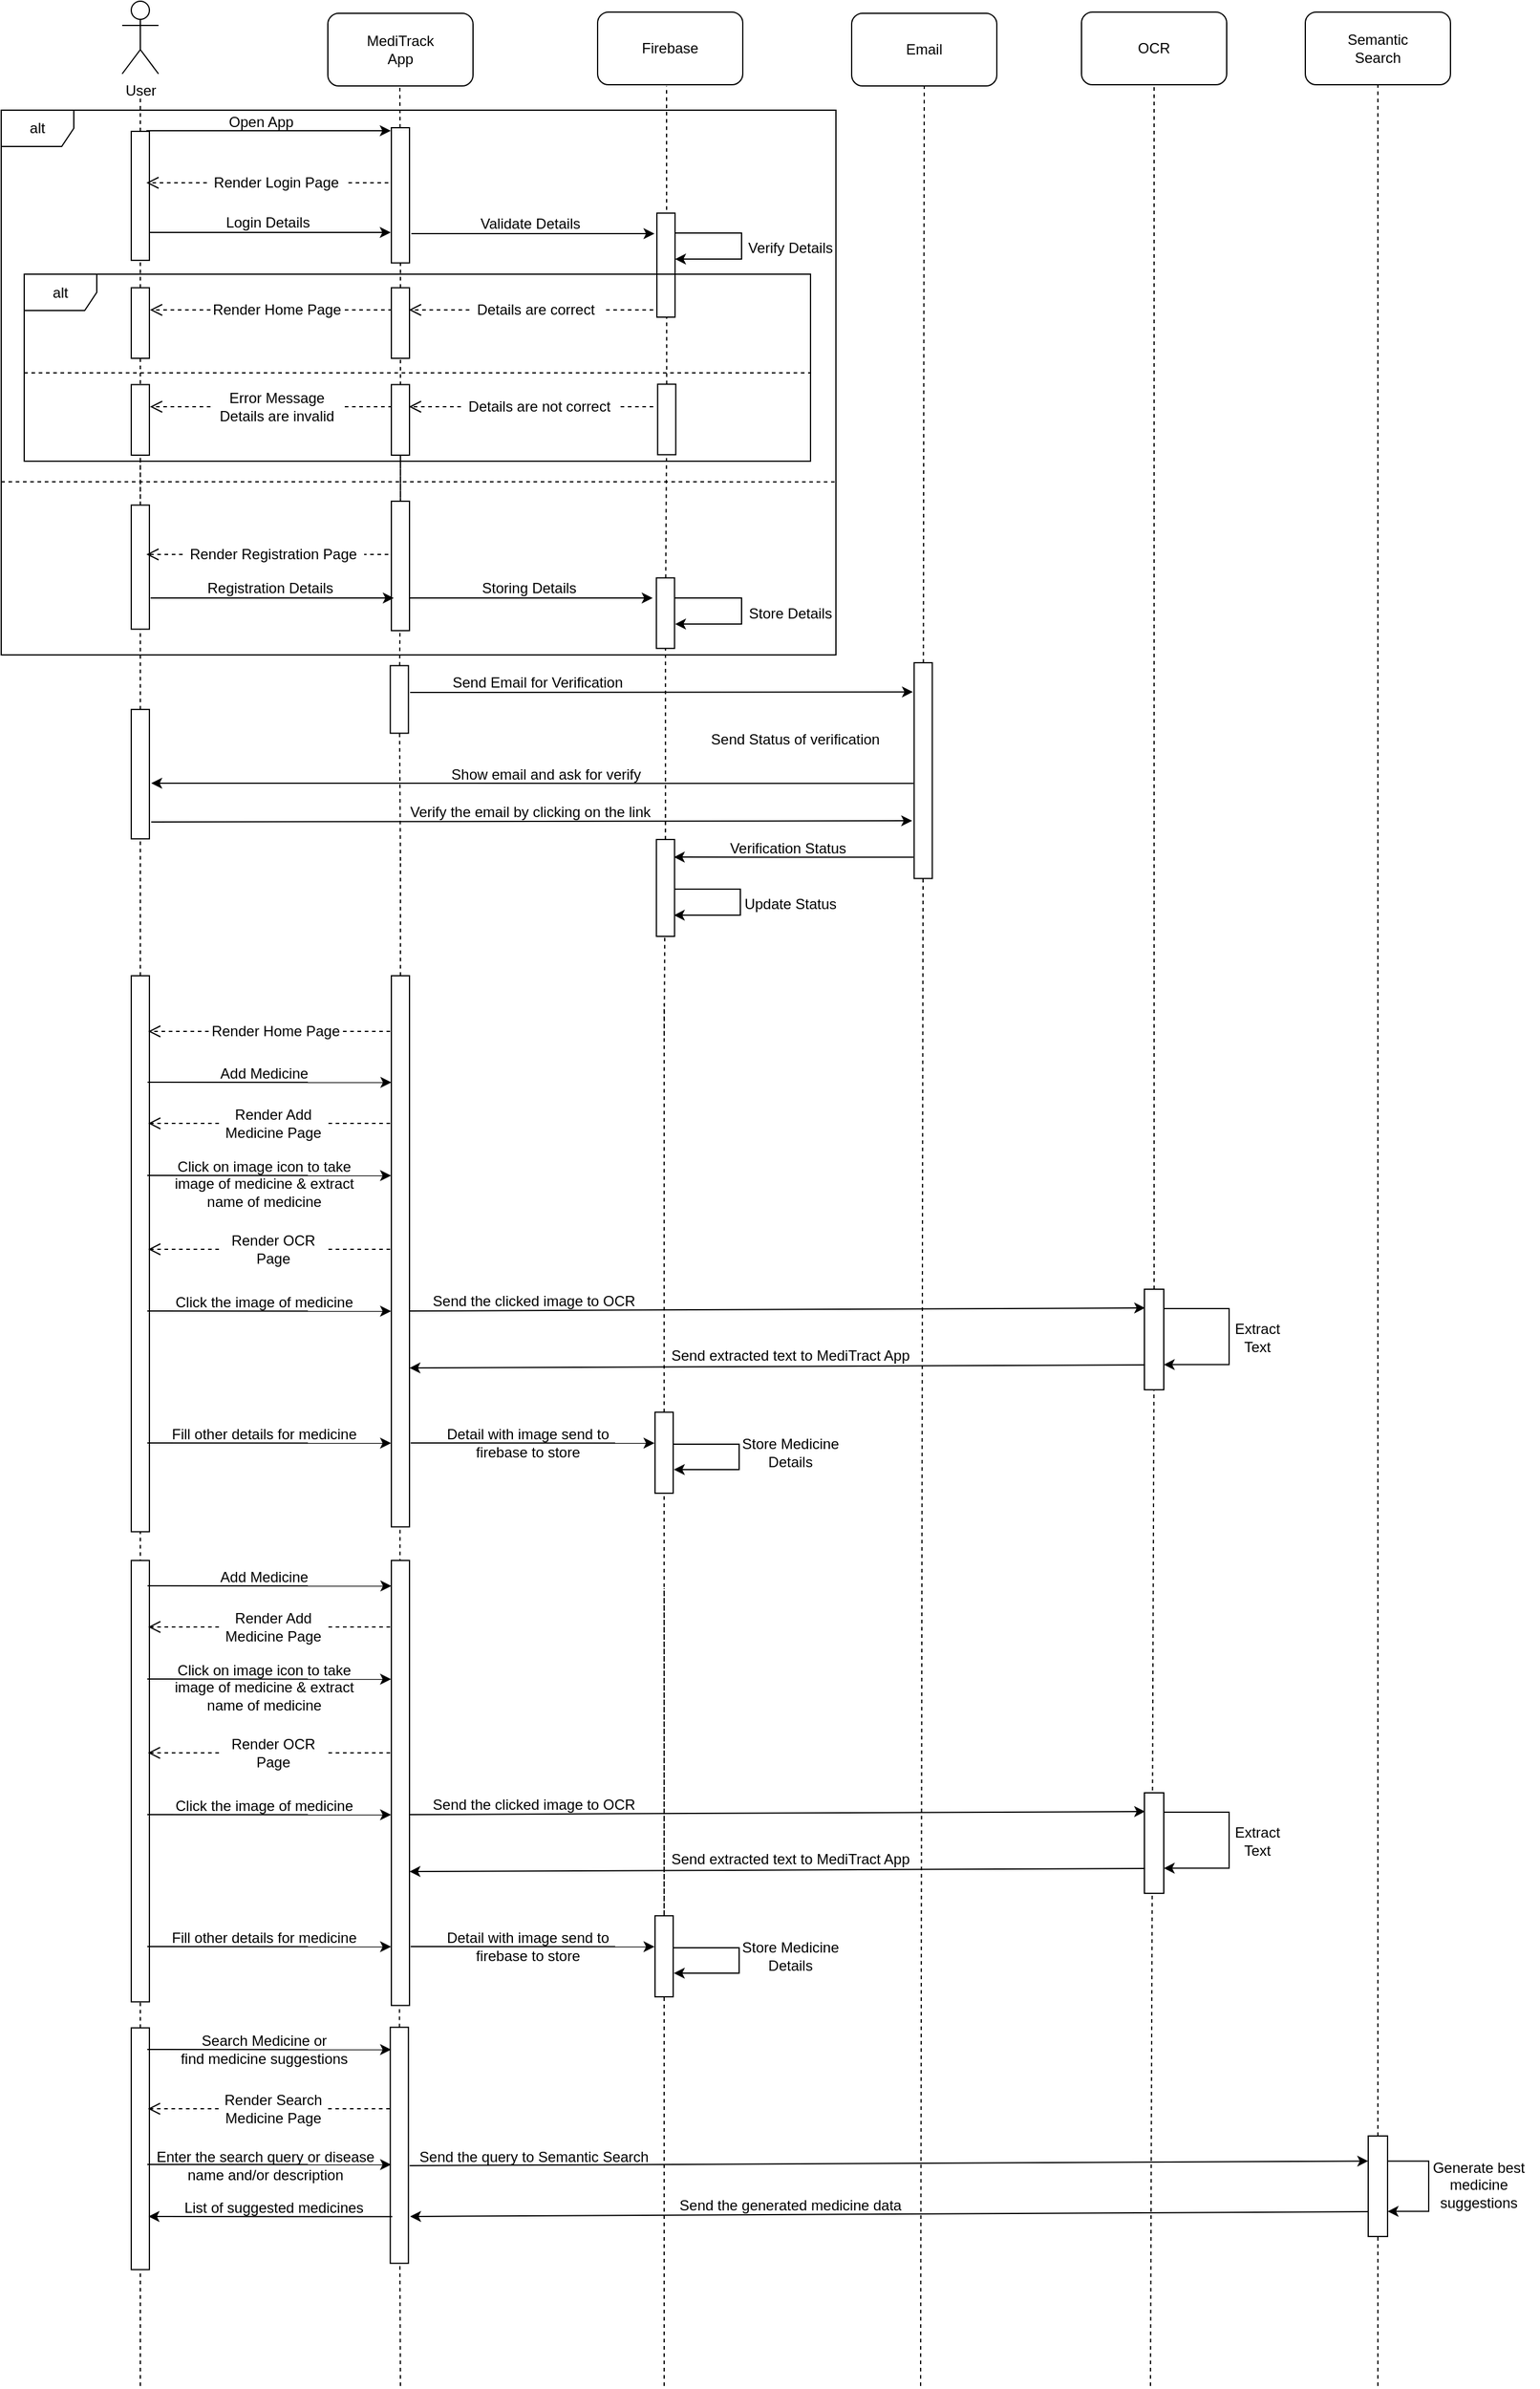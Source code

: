 <mxfile version="22.0.6" type="github">
  <diagram name="Page-1" id="OYkDFaIK2MURlEOpUX2V">
    <mxGraphModel dx="1801" dy="496" grid="1" gridSize="10" guides="1" tooltips="1" connect="1" arrows="1" fold="1" page="1" pageScale="1" pageWidth="850" pageHeight="1100" math="0" shadow="0">
      <root>
        <mxCell id="0" />
        <mxCell id="1" parent="0" />
        <mxCell id="mmEia4qdqGNQ3zO4Y7I0-3" value="User" style="shape=umlActor;verticalLabelPosition=bottom;verticalAlign=top;html=1;outlineConnect=0;" parent="1" vertex="1">
          <mxGeometry x="90" y="10" width="30" height="60" as="geometry" />
        </mxCell>
        <mxCell id="mmEia4qdqGNQ3zO4Y7I0-11" value="" style="endArrow=none;dashed=1;html=1;rounded=0;startArrow=none;" parent="1" source="mmEia4qdqGNQ3zO4Y7I0-15" edge="1">
          <mxGeometry width="50" height="50" relative="1" as="geometry">
            <mxPoint x="105" y="602" as="sourcePoint" />
            <mxPoint x="105" y="90" as="targetPoint" />
          </mxGeometry>
        </mxCell>
        <mxCell id="mmEia4qdqGNQ3zO4Y7I0-16" value="" style="endArrow=none;dashed=1;html=1;rounded=0;startArrow=none;" parent="1" source="0Yaqg59yCP8CiuaYKTtR-36" target="mmEia4qdqGNQ3zO4Y7I0-15" edge="1">
          <mxGeometry width="50" height="50" relative="1" as="geometry">
            <mxPoint x="105" y="380" as="sourcePoint" />
            <mxPoint x="105" y="90" as="targetPoint" />
          </mxGeometry>
        </mxCell>
        <mxCell id="mmEia4qdqGNQ3zO4Y7I0-15" value="" style="rounded=0;whiteSpace=wrap;html=1;rotation=90;" parent="1" vertex="1">
          <mxGeometry x="51.72" y="163.29" width="106.56" height="15" as="geometry" />
        </mxCell>
        <mxCell id="mmEia4qdqGNQ3zO4Y7I0-17" value="" style="endArrow=classic;html=1;rounded=0;" parent="1" edge="1">
          <mxGeometry width="50" height="50" relative="1" as="geometry">
            <mxPoint x="110" y="117" as="sourcePoint" />
            <mxPoint x="312" y="117" as="targetPoint" />
          </mxGeometry>
        </mxCell>
        <mxCell id="mmEia4qdqGNQ3zO4Y7I0-18" value="Open App" style="text;html=1;strokeColor=none;fillColor=none;align=center;verticalAlign=middle;whiteSpace=wrap;rounded=0;" parent="1" vertex="1">
          <mxGeometry x="160" y="95" width="90" height="30" as="geometry" />
        </mxCell>
        <mxCell id="mmEia4qdqGNQ3zO4Y7I0-19" value="" style="rounded=1;whiteSpace=wrap;html=1;" parent="1" vertex="1">
          <mxGeometry x="260" y="20" width="120" height="60" as="geometry" />
        </mxCell>
        <mxCell id="mmEia4qdqGNQ3zO4Y7I0-20" value="MediTrack App" style="text;html=1;strokeColor=none;fillColor=none;align=center;verticalAlign=middle;whiteSpace=wrap;rounded=0;" parent="1" vertex="1">
          <mxGeometry x="290" y="35" width="60" height="30" as="geometry" />
        </mxCell>
        <mxCell id="mmEia4qdqGNQ3zO4Y7I0-21" value="" style="endArrow=none;dashed=1;html=1;rounded=0;startArrow=none;" parent="1" source="mmEia4qdqGNQ3zO4Y7I0-22" edge="1">
          <mxGeometry width="50" height="50" relative="1" as="geometry">
            <mxPoint x="319.5" y="469" as="sourcePoint" />
            <mxPoint x="319.5" y="80" as="targetPoint" />
          </mxGeometry>
        </mxCell>
        <mxCell id="mmEia4qdqGNQ3zO4Y7I0-23" value="" style="endArrow=none;dashed=1;html=1;rounded=0;startArrow=none;" parent="1" source="0Yaqg59yCP8CiuaYKTtR-41" target="mmEia4qdqGNQ3zO4Y7I0-22" edge="1">
          <mxGeometry width="50" height="50" relative="1" as="geometry">
            <mxPoint x="320" y="380" as="sourcePoint" />
            <mxPoint x="319.5" y="80" as="targetPoint" />
          </mxGeometry>
        </mxCell>
        <mxCell id="mmEia4qdqGNQ3zO4Y7I0-22" value="" style="rounded=0;whiteSpace=wrap;html=1;rotation=90;" parent="1" vertex="1">
          <mxGeometry x="264.15" y="162.86" width="111.71" height="15" as="geometry" />
        </mxCell>
        <mxCell id="mmEia4qdqGNQ3zO4Y7I0-25" value="" style="html=1;verticalAlign=bottom;endArrow=open;dashed=1;endSize=8;edgeStyle=elbowEdgeStyle;elbow=vertical;curved=0;rounded=0;startArrow=none;" parent="1" source="mmEia4qdqGNQ3zO4Y7I0-27" edge="1">
          <mxGeometry x="-1" y="-355" relative="1" as="geometry">
            <mxPoint x="310" y="160" as="sourcePoint" />
            <mxPoint x="110" y="160" as="targetPoint" />
            <mxPoint x="350" y="295" as="offset" />
          </mxGeometry>
        </mxCell>
        <mxCell id="mmEia4qdqGNQ3zO4Y7I0-28" value="" style="html=1;verticalAlign=bottom;endArrow=none;dashed=1;endSize=8;edgeStyle=elbowEdgeStyle;elbow=vertical;curved=0;rounded=0;" parent="1" target="mmEia4qdqGNQ3zO4Y7I0-27" edge="1">
          <mxGeometry x="-1" y="-355" relative="1" as="geometry">
            <mxPoint x="310" y="160" as="sourcePoint" />
            <mxPoint x="110" y="160" as="targetPoint" />
            <mxPoint x="350" y="295" as="offset" />
          </mxGeometry>
        </mxCell>
        <mxCell id="mmEia4qdqGNQ3zO4Y7I0-27" value="Render Login Page" style="text;html=1;strokeColor=none;fillColor=none;align=center;verticalAlign=middle;whiteSpace=wrap;rounded=0;" parent="1" vertex="1">
          <mxGeometry x="160" y="145" width="115" height="30" as="geometry" />
        </mxCell>
        <mxCell id="mmEia4qdqGNQ3zO4Y7I0-31" value="" style="rounded=1;whiteSpace=wrap;html=1;" parent="1" vertex="1">
          <mxGeometry x="483" y="19" width="120" height="60" as="geometry" />
        </mxCell>
        <mxCell id="mmEia4qdqGNQ3zO4Y7I0-32" value="Firebase" style="text;html=1;strokeColor=none;fillColor=none;align=center;verticalAlign=middle;whiteSpace=wrap;rounded=0;" parent="1" vertex="1">
          <mxGeometry x="513" y="34" width="60" height="30" as="geometry" />
        </mxCell>
        <mxCell id="mmEia4qdqGNQ3zO4Y7I0-33" value="" style="endArrow=none;dashed=1;html=1;rounded=0;startArrow=none;" parent="1" source="0Yaqg59yCP8CiuaYKTtR-69" edge="1">
          <mxGeometry width="50" height="50" relative="1" as="geometry">
            <mxPoint x="540" y="380" as="sourcePoint" />
            <mxPoint x="540" y="80" as="targetPoint" />
          </mxGeometry>
        </mxCell>
        <mxCell id="mmEia4qdqGNQ3zO4Y7I0-35" value="" style="endArrow=none;dashed=1;html=1;rounded=0;" parent="1" source="0Yaqg59yCP8CiuaYKTtR-71" edge="1">
          <mxGeometry width="50" height="50" relative="1" as="geometry">
            <mxPoint x="540" y="736" as="sourcePoint" />
            <mxPoint x="540" y="376" as="targetPoint" />
          </mxGeometry>
        </mxCell>
        <mxCell id="mmEia4qdqGNQ3zO4Y7I0-46" value="alt" style="shape=umlFrame;whiteSpace=wrap;html=1;pointerEvents=0;" parent="1" vertex="1">
          <mxGeometry x="-10" y="100" width="690" height="450" as="geometry" />
        </mxCell>
        <mxCell id="mmEia4qdqGNQ3zO4Y7I0-52" value="" style="endArrow=none;dashed=1;html=1;rounded=0;startArrow=none;" parent="1" edge="1">
          <mxGeometry width="50" height="50" relative="1" as="geometry">
            <mxPoint x="320" y="480" as="sourcePoint" />
            <mxPoint x="320.005" y="373.505" as="targetPoint" />
          </mxGeometry>
        </mxCell>
        <mxCell id="mmEia4qdqGNQ3zO4Y7I0-59" value="" style="endArrow=none;dashed=1;html=1;rounded=0;startArrow=none;" parent="1" source="0Yaqg59yCP8CiuaYKTtR-81" edge="1">
          <mxGeometry width="50" height="50" relative="1" as="geometry">
            <mxPoint x="105" y="700" as="sourcePoint" />
            <mxPoint x="105" y="378.5" as="targetPoint" />
          </mxGeometry>
        </mxCell>
        <mxCell id="mmEia4qdqGNQ3zO4Y7I0-62" value="" style="endArrow=none;dashed=1;html=1;rounded=0;startArrow=none;" parent="1" source="0Yaqg59yCP8CiuaYKTtR-95" edge="1">
          <mxGeometry width="50" height="50" relative="1" as="geometry">
            <mxPoint x="320" y="720" as="sourcePoint" />
            <mxPoint x="320.004" y="480.375" as="targetPoint" />
          </mxGeometry>
        </mxCell>
        <mxCell id="mmEia4qdqGNQ3zO4Y7I0-69" value="" style="endArrow=none;dashed=1;html=1;rounded=0;startArrow=none;" parent="1" source="hC-5yDcVV3wV5Di_Mccm-1" edge="1">
          <mxGeometry width="50" height="50" relative="1" as="geometry">
            <mxPoint x="104.996" y="1030.785" as="sourcePoint" />
            <mxPoint x="104.999" y="695" as="targetPoint" />
          </mxGeometry>
        </mxCell>
        <mxCell id="mmEia4qdqGNQ3zO4Y7I0-71" value="" style="endArrow=none;dashed=1;html=1;rounded=0;startArrow=none;" parent="1" source="hC-5yDcVV3wV5Di_Mccm-3" edge="1">
          <mxGeometry width="50" height="50" relative="1" as="geometry">
            <mxPoint x="320" y="970" as="sourcePoint" />
            <mxPoint x="320.002" y="717.5" as="targetPoint" />
          </mxGeometry>
        </mxCell>
        <mxCell id="mmEia4qdqGNQ3zO4Y7I0-100" value="" style="endArrow=none;dashed=1;html=1;rounded=0;startArrow=none;entryX=1;entryY=0.5;entryDx=0;entryDy=0;" parent="1" source="0Yaqg59yCP8CiuaYKTtR-97" target="0Yaqg59yCP8CiuaYKTtR-71" edge="1">
          <mxGeometry width="50" height="50" relative="1" as="geometry">
            <mxPoint x="539" y="680" as="sourcePoint" />
            <mxPoint x="539.5" y="806" as="targetPoint" />
          </mxGeometry>
        </mxCell>
        <mxCell id="mmEia4qdqGNQ3zO4Y7I0-119" value="" style="endArrow=none;dashed=1;html=1;rounded=0;startArrow=none;" parent="1" edge="1" source="E_oI5wvVmsvSm2quck6C-113">
          <mxGeometry width="50" height="50" relative="1" as="geometry">
            <mxPoint x="320" y="2300" as="sourcePoint" />
            <mxPoint x="320.005" y="950.055" as="targetPoint" />
          </mxGeometry>
        </mxCell>
        <mxCell id="mmEia4qdqGNQ3zO4Y7I0-121" value="" style="endArrow=none;dashed=1;html=1;rounded=0;startArrow=none;" parent="1" source="hC-5yDcVV3wV5Di_Mccm-16" edge="1">
          <mxGeometry width="50" height="50" relative="1" as="geometry">
            <mxPoint x="538" y="1078" as="sourcePoint" />
            <mxPoint x="538" y="838" as="targetPoint" />
          </mxGeometry>
        </mxCell>
        <mxCell id="0Yaqg59yCP8CiuaYKTtR-4" value="" style="endArrow=none;dashed=1;html=1;rounded=0;startArrow=none;" parent="1" target="0Yaqg59yCP8CiuaYKTtR-3" edge="1">
          <mxGeometry width="50" height="50" relative="1" as="geometry">
            <mxPoint x="105" y="524" as="sourcePoint" />
            <mxPoint x="105" y="369" as="targetPoint" />
          </mxGeometry>
        </mxCell>
        <mxCell id="0Yaqg59yCP8CiuaYKTtR-3" value="" style="rounded=0;whiteSpace=wrap;html=1;rotation=90;" parent="1" vertex="1">
          <mxGeometry x="53.75" y="470" width="102.5" height="15" as="geometry" />
        </mxCell>
        <mxCell id="0Yaqg59yCP8CiuaYKTtR-8" value="" style="endArrow=none;dashed=1;html=1;rounded=0;startArrow=none;" parent="1" target="0Yaqg59yCP8CiuaYKTtR-6" edge="1">
          <mxGeometry width="50" height="50" relative="1" as="geometry">
            <mxPoint x="320" y="524" as="sourcePoint" />
            <mxPoint x="320" y="370" as="targetPoint" />
          </mxGeometry>
        </mxCell>
        <mxCell id="0Yaqg59yCP8CiuaYKTtR-6" value="" style="rounded=0;whiteSpace=wrap;html=1;rotation=90;" parent="1" vertex="1">
          <mxGeometry x="266.57" y="469" width="106.87" height="15" as="geometry" />
        </mxCell>
        <mxCell id="0Yaqg59yCP8CiuaYKTtR-9" value="" style="html=1;verticalAlign=bottom;endArrow=open;dashed=1;endSize=8;edgeStyle=elbowEdgeStyle;elbow=vertical;curved=0;rounded=0;startArrow=none;" parent="1" source="0Yaqg59yCP8CiuaYKTtR-11" edge="1">
          <mxGeometry x="-1" y="-355" relative="1" as="geometry">
            <mxPoint x="310" y="467" as="sourcePoint" />
            <mxPoint x="110" y="467" as="targetPoint" />
            <mxPoint x="350" y="295" as="offset" />
          </mxGeometry>
        </mxCell>
        <mxCell id="0Yaqg59yCP8CiuaYKTtR-10" value="" style="html=1;verticalAlign=bottom;endArrow=none;dashed=1;endSize=8;edgeStyle=elbowEdgeStyle;elbow=vertical;curved=0;rounded=0;" parent="1" target="0Yaqg59yCP8CiuaYKTtR-11" edge="1">
          <mxGeometry x="-1" y="-355" relative="1" as="geometry">
            <mxPoint x="310" y="467" as="sourcePoint" />
            <mxPoint x="110" y="467" as="targetPoint" />
            <mxPoint x="350" y="295" as="offset" />
          </mxGeometry>
        </mxCell>
        <mxCell id="0Yaqg59yCP8CiuaYKTtR-11" value="Render Registration Page" style="text;html=1;strokeColor=none;fillColor=none;align=center;verticalAlign=middle;whiteSpace=wrap;rounded=0;" parent="1" vertex="1">
          <mxGeometry x="140" y="452" width="150" height="30" as="geometry" />
        </mxCell>
        <mxCell id="0Yaqg59yCP8CiuaYKTtR-17" value="" style="endArrow=none;dashed=1;html=1;rounded=0;exitX=0.003;exitY=0.5;exitDx=0;exitDy=0;exitPerimeter=0;" parent="1" edge="1">
          <mxGeometry width="50" height="50" relative="1" as="geometry">
            <mxPoint x="-10" y="407" as="sourcePoint" />
            <mxPoint x="278" y="407" as="targetPoint" />
          </mxGeometry>
        </mxCell>
        <mxCell id="0Yaqg59yCP8CiuaYKTtR-18" value="" style="endArrow=none;dashed=1;html=1;rounded=0;entryX=0.999;entryY=0.682;entryDx=0;entryDy=0;entryPerimeter=0;" parent="1" edge="1">
          <mxGeometry width="50" height="50" relative="1" as="geometry">
            <mxPoint x="280" y="407" as="sourcePoint" />
            <mxPoint x="679.31" y="407.08" as="targetPoint" />
          </mxGeometry>
        </mxCell>
        <mxCell id="0Yaqg59yCP8CiuaYKTtR-19" value="" style="endArrow=classic;html=1;rounded=0;" parent="1" edge="1">
          <mxGeometry width="50" height="50" relative="1" as="geometry">
            <mxPoint x="112" y="201" as="sourcePoint" />
            <mxPoint x="312" y="201" as="targetPoint" />
          </mxGeometry>
        </mxCell>
        <mxCell id="0Yaqg59yCP8CiuaYKTtR-21" value="Login Details" style="text;html=1;align=center;verticalAlign=middle;resizable=0;points=[];autosize=1;strokeColor=none;fillColor=none;" parent="1" vertex="1">
          <mxGeometry x="165" y="178" width="90" height="30" as="geometry" />
        </mxCell>
        <mxCell id="0Yaqg59yCP8CiuaYKTtR-22" value="" style="endArrow=classic;html=1;rounded=0;exitX=0.815;exitY=0.033;exitDx=0;exitDy=0;exitPerimeter=0;" parent="1" edge="1">
          <mxGeometry width="50" height="50" relative="1" as="geometry">
            <mxPoint x="329" y="202" as="sourcePoint" />
            <mxPoint x="530" y="202" as="targetPoint" />
          </mxGeometry>
        </mxCell>
        <mxCell id="0Yaqg59yCP8CiuaYKTtR-23" value="Validate Details" style="text;html=1;align=center;verticalAlign=middle;resizable=0;points=[];autosize=1;strokeColor=none;fillColor=none;" parent="1" vertex="1">
          <mxGeometry x="372" y="179" width="110" height="30" as="geometry" />
        </mxCell>
        <mxCell id="0Yaqg59yCP8CiuaYKTtR-24" value="" style="rounded=0;whiteSpace=wrap;html=1;rotation=90;" parent="1" vertex="1">
          <mxGeometry x="496.54" y="220.53" width="85.93" height="15" as="geometry" />
        </mxCell>
        <mxCell id="0Yaqg59yCP8CiuaYKTtR-27" value="Verify Details" style="text;html=1;align=center;verticalAlign=middle;resizable=0;points=[];autosize=1;strokeColor=none;fillColor=none;" parent="1" vertex="1">
          <mxGeometry x="597" y="199" width="90" height="30" as="geometry" />
        </mxCell>
        <mxCell id="0Yaqg59yCP8CiuaYKTtR-28" style="edgeStyle=orthogonalEdgeStyle;rounded=0;orthogonalLoop=1;jettySize=auto;html=1;exitX=0.25;exitY=0;exitDx=0;exitDy=0;entryX=0.5;entryY=0;entryDx=0;entryDy=0;" parent="1" edge="1">
          <mxGeometry relative="1" as="geometry">
            <mxPoint x="547.005" y="201.547" as="sourcePoint" />
            <mxPoint x="547.005" y="223.03" as="targetPoint" />
            <Array as="points">
              <mxPoint x="602" y="202" />
              <mxPoint x="602" y="223" />
            </Array>
          </mxGeometry>
        </mxCell>
        <mxCell id="0Yaqg59yCP8CiuaYKTtR-30" value="" style="html=1;verticalAlign=bottom;endArrow=open;dashed=1;endSize=8;edgeStyle=elbowEdgeStyle;elbow=vertical;curved=0;rounded=0;startArrow=none;" parent="1" source="0Yaqg59yCP8CiuaYKTtR-32" edge="1">
          <mxGeometry x="-1" y="-355" relative="1" as="geometry">
            <mxPoint x="527" y="265" as="sourcePoint" />
            <mxPoint x="327" y="265" as="targetPoint" />
            <mxPoint x="350" y="295" as="offset" />
          </mxGeometry>
        </mxCell>
        <mxCell id="0Yaqg59yCP8CiuaYKTtR-31" value="" style="html=1;verticalAlign=bottom;endArrow=none;dashed=1;endSize=8;edgeStyle=elbowEdgeStyle;elbow=vertical;curved=0;rounded=0;" parent="1" edge="1">
          <mxGeometry x="-1" y="-355" relative="1" as="geometry">
            <mxPoint x="529" y="265" as="sourcePoint" />
            <mxPoint x="489" y="265" as="targetPoint" />
            <mxPoint x="350" y="295" as="offset" />
          </mxGeometry>
        </mxCell>
        <mxCell id="0Yaqg59yCP8CiuaYKTtR-32" value="Details are correct" style="text;html=1;strokeColor=none;fillColor=none;align=center;verticalAlign=middle;whiteSpace=wrap;rounded=0;" parent="1" vertex="1">
          <mxGeometry x="377" y="250" width="110" height="30" as="geometry" />
        </mxCell>
        <mxCell id="0Yaqg59yCP8CiuaYKTtR-33" value="" style="html=1;verticalAlign=bottom;endArrow=open;dashed=1;endSize=8;edgeStyle=elbowEdgeStyle;elbow=vertical;curved=0;rounded=0;startArrow=none;" parent="1" source="0Yaqg59yCP8CiuaYKTtR-35" edge="1">
          <mxGeometry x="-1" y="-355" relative="1" as="geometry">
            <mxPoint x="313" y="265" as="sourcePoint" />
            <mxPoint x="113" y="265" as="targetPoint" />
            <mxPoint x="350" y="295" as="offset" />
          </mxGeometry>
        </mxCell>
        <mxCell id="0Yaqg59yCP8CiuaYKTtR-34" value="" style="html=1;verticalAlign=bottom;endArrow=none;dashed=1;endSize=8;edgeStyle=elbowEdgeStyle;elbow=vertical;curved=0;rounded=0;" parent="1" target="0Yaqg59yCP8CiuaYKTtR-35" edge="1">
          <mxGeometry x="-1" y="-355" relative="1" as="geometry">
            <mxPoint x="313" y="265" as="sourcePoint" />
            <mxPoint x="113" y="265" as="targetPoint" />
            <mxPoint x="350" y="295" as="offset" />
          </mxGeometry>
        </mxCell>
        <mxCell id="0Yaqg59yCP8CiuaYKTtR-35" value="Render Home Page" style="text;html=1;strokeColor=none;fillColor=none;align=center;verticalAlign=middle;whiteSpace=wrap;rounded=0;" parent="1" vertex="1">
          <mxGeometry x="163" y="250" width="110" height="30" as="geometry" />
        </mxCell>
        <mxCell id="0Yaqg59yCP8CiuaYKTtR-37" value="" style="endArrow=none;dashed=1;html=1;rounded=0;startArrow=none;" parent="1" target="0Yaqg59yCP8CiuaYKTtR-36" edge="1">
          <mxGeometry width="50" height="50" relative="1" as="geometry">
            <mxPoint x="105" y="380" as="sourcePoint" />
            <mxPoint x="105" y="229" as="targetPoint" />
          </mxGeometry>
        </mxCell>
        <mxCell id="0Yaqg59yCP8CiuaYKTtR-36" value="" style="rounded=0;whiteSpace=wrap;html=1;rotation=90;" parent="1" vertex="1">
          <mxGeometry x="75.86" y="268.36" width="58.28" height="15" as="geometry" />
        </mxCell>
        <mxCell id="0Yaqg59yCP8CiuaYKTtR-38" value="alt" style="shape=umlFrame;whiteSpace=wrap;html=1;pointerEvents=0;" parent="1" vertex="1">
          <mxGeometry x="9" y="235.53" width="650" height="154.47" as="geometry" />
        </mxCell>
        <mxCell id="0Yaqg59yCP8CiuaYKTtR-39" value="" style="endArrow=none;dashed=1;html=1;rounded=0;exitX=0.003;exitY=0.5;exitDx=0;exitDy=0;exitPerimeter=0;" parent="1" edge="1">
          <mxGeometry width="50" height="50" relative="1" as="geometry">
            <mxPoint x="9" y="317" as="sourcePoint" />
            <mxPoint x="297" y="317" as="targetPoint" />
          </mxGeometry>
        </mxCell>
        <mxCell id="0Yaqg59yCP8CiuaYKTtR-40" value="" style="endArrow=none;dashed=1;html=1;rounded=0;entryX=1.003;entryY=0.603;entryDx=0;entryDy=0;entryPerimeter=0;" parent="1" edge="1">
          <mxGeometry width="50" height="50" relative="1" as="geometry">
            <mxPoint x="297" y="317" as="sourcePoint" />
            <mxPoint x="658.95" y="316.95" as="targetPoint" />
          </mxGeometry>
        </mxCell>
        <mxCell id="0Yaqg59yCP8CiuaYKTtR-42" value="" style="endArrow=none;dashed=1;html=1;rounded=0;startArrow=none;" parent="1" source="0Yaqg59yCP8CiuaYKTtR-6" target="0Yaqg59yCP8CiuaYKTtR-41" edge="1">
          <mxGeometry width="50" height="50" relative="1" as="geometry">
            <mxPoint x="320" y="385" as="sourcePoint" />
            <mxPoint x="320" y="231" as="targetPoint" />
          </mxGeometry>
        </mxCell>
        <mxCell id="0Yaqg59yCP8CiuaYKTtR-41" value="" style="rounded=0;whiteSpace=wrap;html=1;rotation=90;" parent="1" vertex="1">
          <mxGeometry x="290.86" y="268.36" width="58.28" height="15" as="geometry" />
        </mxCell>
        <mxCell id="0Yaqg59yCP8CiuaYKTtR-44" value="" style="endArrow=none;dashed=1;html=1;rounded=0;startArrow=none;" parent="1" source="0Yaqg59yCP8CiuaYKTtR-3" edge="1">
          <mxGeometry width="50" height="50" relative="1" as="geometry">
            <mxPoint x="105" y="387" as="sourcePoint" />
            <mxPoint x="105.0" y="376.64" as="targetPoint" />
          </mxGeometry>
        </mxCell>
        <mxCell id="0Yaqg59yCP8CiuaYKTtR-61" value="" style="html=1;verticalAlign=bottom;endArrow=open;dashed=1;endSize=8;edgeStyle=elbowEdgeStyle;elbow=vertical;curved=0;rounded=0;startArrow=none;" parent="1" source="0Yaqg59yCP8CiuaYKTtR-63" edge="1">
          <mxGeometry x="-1" y="-355" relative="1" as="geometry">
            <mxPoint x="527" y="345" as="sourcePoint" />
            <mxPoint x="327" y="345" as="targetPoint" />
            <mxPoint x="350" y="295" as="offset" />
          </mxGeometry>
        </mxCell>
        <mxCell id="0Yaqg59yCP8CiuaYKTtR-62" value="" style="html=1;verticalAlign=bottom;endArrow=none;dashed=1;endSize=8;edgeStyle=elbowEdgeStyle;elbow=vertical;curved=0;rounded=0;" parent="1" edge="1">
          <mxGeometry x="-1" y="-355" relative="1" as="geometry">
            <mxPoint x="529" y="345" as="sourcePoint" />
            <mxPoint x="502" y="345" as="targetPoint" />
            <mxPoint x="350" y="295" as="offset" />
          </mxGeometry>
        </mxCell>
        <mxCell id="0Yaqg59yCP8CiuaYKTtR-63" value="Details are not correct" style="text;html=1;strokeColor=none;fillColor=none;align=center;verticalAlign=middle;whiteSpace=wrap;rounded=0;" parent="1" vertex="1">
          <mxGeometry x="370" y="330" width="130" height="30" as="geometry" />
        </mxCell>
        <mxCell id="0Yaqg59yCP8CiuaYKTtR-64" value="" style="html=1;verticalAlign=bottom;endArrow=open;dashed=1;endSize=8;edgeStyle=elbowEdgeStyle;elbow=vertical;curved=0;rounded=0;startArrow=none;" parent="1" source="0Yaqg59yCP8CiuaYKTtR-66" edge="1">
          <mxGeometry x="-1" y="-355" relative="1" as="geometry">
            <mxPoint x="313" y="345" as="sourcePoint" />
            <mxPoint x="113" y="345" as="targetPoint" />
            <mxPoint x="350" y="295" as="offset" />
          </mxGeometry>
        </mxCell>
        <mxCell id="0Yaqg59yCP8CiuaYKTtR-65" value="" style="html=1;verticalAlign=bottom;endArrow=none;dashed=1;endSize=8;edgeStyle=elbowEdgeStyle;elbow=vertical;curved=0;rounded=0;" parent="1" target="0Yaqg59yCP8CiuaYKTtR-66" edge="1">
          <mxGeometry x="-1" y="-355" relative="1" as="geometry">
            <mxPoint x="313" y="345" as="sourcePoint" />
            <mxPoint x="113" y="345" as="targetPoint" />
            <mxPoint x="350" y="295" as="offset" />
          </mxGeometry>
        </mxCell>
        <mxCell id="0Yaqg59yCP8CiuaYKTtR-66" value="Error Message Details are invalid" style="text;html=1;strokeColor=none;fillColor=none;align=center;verticalAlign=middle;whiteSpace=wrap;rounded=0;" parent="1" vertex="1">
          <mxGeometry x="163" y="330" width="110" height="30" as="geometry" />
        </mxCell>
        <mxCell id="0Yaqg59yCP8CiuaYKTtR-67" value="" style="rounded=0;whiteSpace=wrap;html=1;rotation=90;" parent="1" vertex="1">
          <mxGeometry x="75.86" y="348.36" width="58.28" height="15" as="geometry" />
        </mxCell>
        <mxCell id="0Yaqg59yCP8CiuaYKTtR-68" value="" style="rounded=0;whiteSpace=wrap;html=1;rotation=90;" parent="1" vertex="1">
          <mxGeometry x="290.86" y="348.36" width="58.28" height="15" as="geometry" />
        </mxCell>
        <mxCell id="0Yaqg59yCP8CiuaYKTtR-70" value="" style="endArrow=none;dashed=1;html=1;rounded=0;startArrow=none;" parent="1" target="0Yaqg59yCP8CiuaYKTtR-69" edge="1">
          <mxGeometry width="50" height="50" relative="1" as="geometry">
            <mxPoint x="540" y="380" as="sourcePoint" />
            <mxPoint x="540" y="80" as="targetPoint" />
          </mxGeometry>
        </mxCell>
        <mxCell id="0Yaqg59yCP8CiuaYKTtR-69" value="" style="rounded=0;whiteSpace=wrap;html=1;rotation=90;" parent="1" vertex="1">
          <mxGeometry x="510.99" y="348" width="58.28" height="15" as="geometry" />
        </mxCell>
        <mxCell id="0Yaqg59yCP8CiuaYKTtR-71" value="" style="rounded=0;whiteSpace=wrap;html=1;rotation=90;" parent="1" vertex="1">
          <mxGeometry x="509.97" y="508" width="58.28" height="15" as="geometry" />
        </mxCell>
        <mxCell id="0Yaqg59yCP8CiuaYKTtR-74" value="" style="endArrow=classic;html=1;rounded=0;exitX=0.815;exitY=0.033;exitDx=0;exitDy=0;exitPerimeter=0;" parent="1" edge="1">
          <mxGeometry width="50" height="50" relative="1" as="geometry">
            <mxPoint x="327.5" y="503" as="sourcePoint" />
            <mxPoint x="528.5" y="503" as="targetPoint" />
          </mxGeometry>
        </mxCell>
        <mxCell id="0Yaqg59yCP8CiuaYKTtR-75" value="Storing Details" style="text;html=1;align=center;verticalAlign=middle;resizable=0;points=[];autosize=1;strokeColor=none;fillColor=none;" parent="1" vertex="1">
          <mxGeometry x="375.5" y="480" width="100" height="30" as="geometry" />
        </mxCell>
        <mxCell id="0Yaqg59yCP8CiuaYKTtR-76" value="" style="endArrow=classic;html=1;rounded=0;exitX=0.815;exitY=0.033;exitDx=0;exitDy=0;exitPerimeter=0;" parent="1" edge="1">
          <mxGeometry width="50" height="50" relative="1" as="geometry">
            <mxPoint x="113.5" y="503" as="sourcePoint" />
            <mxPoint x="314.5" y="503" as="targetPoint" />
          </mxGeometry>
        </mxCell>
        <mxCell id="0Yaqg59yCP8CiuaYKTtR-77" value="Registration Details" style="text;html=1;align=center;verticalAlign=middle;resizable=0;points=[];autosize=1;strokeColor=none;fillColor=none;" parent="1" vertex="1">
          <mxGeometry x="146.5" y="480" width="130" height="30" as="geometry" />
        </mxCell>
        <mxCell id="0Yaqg59yCP8CiuaYKTtR-78" value="Store Details" style="text;html=1;align=center;verticalAlign=middle;resizable=0;points=[];autosize=1;strokeColor=none;fillColor=none;" parent="1" vertex="1">
          <mxGeometry x="597" y="500.5" width="90" height="30" as="geometry" />
        </mxCell>
        <mxCell id="0Yaqg59yCP8CiuaYKTtR-79" style="edgeStyle=orthogonalEdgeStyle;rounded=0;orthogonalLoop=1;jettySize=auto;html=1;exitX=0.25;exitY=0;exitDx=0;exitDy=0;entryX=0.5;entryY=0;entryDx=0;entryDy=0;" parent="1" edge="1">
          <mxGeometry relative="1" as="geometry">
            <mxPoint x="547.005" y="503.047" as="sourcePoint" />
            <mxPoint x="547.005" y="524.53" as="targetPoint" />
            <Array as="points">
              <mxPoint x="602" y="503.5" />
              <mxPoint x="602" y="524.5" />
            </Array>
          </mxGeometry>
        </mxCell>
        <mxCell id="0Yaqg59yCP8CiuaYKTtR-82" value="" style="endArrow=none;dashed=1;html=1;rounded=0;startArrow=none;" parent="1" target="0Yaqg59yCP8CiuaYKTtR-81" edge="1">
          <mxGeometry width="50" height="50" relative="1" as="geometry">
            <mxPoint x="105" y="700" as="sourcePoint" />
            <mxPoint x="105" y="378.5" as="targetPoint" />
          </mxGeometry>
        </mxCell>
        <mxCell id="0Yaqg59yCP8CiuaYKTtR-81" value="" style="rounded=0;whiteSpace=wrap;html=1;rotation=90;" parent="1" vertex="1">
          <mxGeometry x="51.56" y="641" width="106.87" height="15" as="geometry" />
        </mxCell>
        <mxCell id="0Yaqg59yCP8CiuaYKTtR-83" value="" style="endArrow=none;dashed=1;html=1;rounded=0;startArrow=none;entryX=1;entryY=0.5;entryDx=0;entryDy=0;" parent="1" edge="1">
          <mxGeometry width="50" height="50" relative="1" as="geometry">
            <mxPoint x="538.043" y="864.625" as="sourcePoint" />
            <mxPoint x="539.115" y="676.395" as="targetPoint" />
          </mxGeometry>
        </mxCell>
        <mxCell id="0Yaqg59yCP8CiuaYKTtR-84" value="" style="endArrow=classic;html=1;rounded=0;entryX=0.25;entryY=1;entryDx=0;entryDy=0;exitX=0.396;exitY=-0.157;exitDx=0;exitDy=0;exitPerimeter=0;" parent="1" edge="1">
          <mxGeometry width="50" height="50" relative="1" as="geometry">
            <mxPoint x="327.995" y="580.981" as="sourcePoint" />
            <mxPoint x="743.635" y="580.572" as="targetPoint" />
          </mxGeometry>
        </mxCell>
        <mxCell id="0Yaqg59yCP8CiuaYKTtR-85" value="Send Email for Verification" style="text;html=1;align=center;verticalAlign=middle;resizable=0;points=[];autosize=1;strokeColor=none;fillColor=none;" parent="1" vertex="1">
          <mxGeometry x="353" y="558" width="160" height="30" as="geometry" />
        </mxCell>
        <mxCell id="0Yaqg59yCP8CiuaYKTtR-86" value="" style="endArrow=classic;html=1;rounded=0;entryX=0.895;entryY=1.176;entryDx=0;entryDy=0;entryPerimeter=0;exitX=0.131;exitY=0.974;exitDx=0;exitDy=0;exitPerimeter=0;" parent="1" edge="1">
          <mxGeometry width="50" height="50" relative="1" as="geometry">
            <mxPoint x="114" y="688" as="sourcePoint" />
            <mxPoint x="743.005" y="687.047" as="targetPoint" />
          </mxGeometry>
        </mxCell>
        <mxCell id="0Yaqg59yCP8CiuaYKTtR-87" value="Verify the email by clicking on the link" style="text;html=1;align=center;verticalAlign=middle;resizable=0;points=[];autosize=1;strokeColor=none;fillColor=none;" parent="1" vertex="1">
          <mxGeometry x="317" y="664.5" width="220" height="30" as="geometry" />
        </mxCell>
        <mxCell id="0Yaqg59yCP8CiuaYKTtR-88" value="Update Status" style="text;html=1;align=center;verticalAlign=middle;resizable=0;points=[];autosize=1;strokeColor=none;fillColor=none;" parent="1" vertex="1">
          <mxGeometry x="592" y="741" width="100" height="30" as="geometry" />
        </mxCell>
        <mxCell id="0Yaqg59yCP8CiuaYKTtR-89" style="edgeStyle=orthogonalEdgeStyle;rounded=0;orthogonalLoop=1;jettySize=auto;html=1;exitX=0.25;exitY=0;exitDx=0;exitDy=0;entryX=0.5;entryY=0;entryDx=0;entryDy=0;" parent="1" edge="1">
          <mxGeometry relative="1" as="geometry">
            <mxPoint x="546.005" y="743.547" as="sourcePoint" />
            <mxPoint x="546.005" y="765.03" as="targetPoint" />
            <Array as="points">
              <mxPoint x="601" y="744" />
              <mxPoint x="601" y="765" />
            </Array>
          </mxGeometry>
        </mxCell>
        <mxCell id="0Yaqg59yCP8CiuaYKTtR-90" value="" style="rounded=1;whiteSpace=wrap;html=1;" parent="1" vertex="1">
          <mxGeometry x="693" y="20" width="120" height="60" as="geometry" />
        </mxCell>
        <mxCell id="0Yaqg59yCP8CiuaYKTtR-91" value="Email" style="text;html=1;strokeColor=none;fillColor=none;align=center;verticalAlign=middle;whiteSpace=wrap;rounded=0;" parent="1" vertex="1">
          <mxGeometry x="723" y="35" width="60" height="30" as="geometry" />
        </mxCell>
        <mxCell id="0Yaqg59yCP8CiuaYKTtR-92" value="" style="endArrow=none;dashed=1;html=1;rounded=0;startArrow=none;" parent="1" source="0Yaqg59yCP8CiuaYKTtR-93" edge="1">
          <mxGeometry width="50" height="50" relative="1" as="geometry">
            <mxPoint x="753" y="810" as="sourcePoint" />
            <mxPoint x="753" y="80" as="targetPoint" />
          </mxGeometry>
        </mxCell>
        <mxCell id="0Yaqg59yCP8CiuaYKTtR-94" value="" style="endArrow=none;dashed=1;html=1;rounded=0;startArrow=none;" parent="1" target="0Yaqg59yCP8CiuaYKTtR-93" edge="1">
          <mxGeometry width="50" height="50" relative="1" as="geometry">
            <mxPoint x="750" y="1980" as="sourcePoint" />
            <mxPoint x="753" y="80" as="targetPoint" />
          </mxGeometry>
        </mxCell>
        <mxCell id="0Yaqg59yCP8CiuaYKTtR-93" value="" style="rounded=0;whiteSpace=wrap;html=1;rotation=90;" parent="1" vertex="1">
          <mxGeometry x="663.03" y="638.09" width="178.25" height="15" as="geometry" />
        </mxCell>
        <mxCell id="0Yaqg59yCP8CiuaYKTtR-96" value="" style="endArrow=none;dashed=1;html=1;rounded=0;startArrow=none;" parent="1" target="0Yaqg59yCP8CiuaYKTtR-95" edge="1">
          <mxGeometry width="50" height="50" relative="1" as="geometry">
            <mxPoint x="320" y="720" as="sourcePoint" />
            <mxPoint x="320.004" y="480.375" as="targetPoint" />
          </mxGeometry>
        </mxCell>
        <mxCell id="0Yaqg59yCP8CiuaYKTtR-95" value="" style="rounded=0;whiteSpace=wrap;html=1;rotation=90;" parent="1" vertex="1">
          <mxGeometry x="291.21" y="579.29" width="55.86" height="15" as="geometry" />
        </mxCell>
        <mxCell id="0Yaqg59yCP8CiuaYKTtR-98" value="" style="endArrow=none;dashed=1;html=1;rounded=0;startArrow=none;entryX=1;entryY=0.5;entryDx=0;entryDy=0;" parent="1" target="0Yaqg59yCP8CiuaYKTtR-97" edge="1">
          <mxGeometry width="50" height="50" relative="1" as="geometry">
            <mxPoint x="538" y="724" as="sourcePoint" />
            <mxPoint x="538" y="589" as="targetPoint" />
          </mxGeometry>
        </mxCell>
        <mxCell id="0Yaqg59yCP8CiuaYKTtR-97" value="" style="rounded=0;whiteSpace=wrap;html=1;rotation=90;" parent="1" vertex="1">
          <mxGeometry x="499.11" y="735" width="80.03" height="15" as="geometry" />
        </mxCell>
        <mxCell id="0Yaqg59yCP8CiuaYKTtR-100" value="Send Status of verification" style="text;html=1;align=center;verticalAlign=middle;resizable=0;points=[];autosize=1;strokeColor=none;fillColor=none;" parent="1" vertex="1">
          <mxGeometry x="566" y="605" width="160" height="30" as="geometry" />
        </mxCell>
        <mxCell id="0Yaqg59yCP8CiuaYKTtR-168" value="" style="endArrow=classic;html=1;rounded=0;entryX=0.14;entryY=-0.1;entryDx=0;entryDy=0;entryPerimeter=0;exitX=0.57;exitY=-0.167;exitDx=0;exitDy=0;exitPerimeter=0;" parent="1" edge="1">
          <mxGeometry width="50" height="50" relative="1" as="geometry">
            <mxPoint x="744.11" y="656.13" as="sourcePoint" />
            <mxPoint x="114" y="655.981" as="targetPoint" />
          </mxGeometry>
        </mxCell>
        <mxCell id="0Yaqg59yCP8CiuaYKTtR-169" value="Show email and ask for verify" style="text;html=1;align=center;verticalAlign=middle;resizable=0;points=[];autosize=1;strokeColor=none;fillColor=none;" parent="1" vertex="1">
          <mxGeometry x="350" y="633.5" width="180" height="30" as="geometry" />
        </mxCell>
        <mxCell id="0Yaqg59yCP8CiuaYKTtR-171" value="" style="endArrow=classic;html=1;rounded=0;exitX=0.57;exitY=-0.167;exitDx=0;exitDy=0;exitPerimeter=0;entryX=0.094;entryY=0.042;entryDx=0;entryDy=0;entryPerimeter=0;" parent="1" edge="1">
          <mxGeometry width="50" height="50" relative="1" as="geometry">
            <mxPoint x="744.05" y="717.15" as="sourcePoint" />
            <mxPoint x="545.995" y="717.008" as="targetPoint" />
          </mxGeometry>
        </mxCell>
        <mxCell id="0Yaqg59yCP8CiuaYKTtR-172" value="Verification Status" style="text;html=1;align=center;verticalAlign=middle;resizable=0;points=[];autosize=1;strokeColor=none;fillColor=none;" parent="1" vertex="1">
          <mxGeometry x="580" y="695" width="120" height="30" as="geometry" />
        </mxCell>
        <mxCell id="hC-5yDcVV3wV5Di_Mccm-2" value="" style="endArrow=none;dashed=1;html=1;rounded=0;startArrow=none;" parent="1" target="hC-5yDcVV3wV5Di_Mccm-1" edge="1" source="E_oI5wvVmsvSm2quck6C-111">
          <mxGeometry width="50" height="50" relative="1" as="geometry">
            <mxPoint x="105" y="2301" as="sourcePoint" />
            <mxPoint x="104.999" y="673" as="targetPoint" />
          </mxGeometry>
        </mxCell>
        <mxCell id="hC-5yDcVV3wV5Di_Mccm-1" value="" style="rounded=0;whiteSpace=wrap;html=1;rotation=90;" parent="1" vertex="1">
          <mxGeometry x="-124.61" y="1037.2" width="459.24" height="15" as="geometry" />
        </mxCell>
        <mxCell id="hC-5yDcVV3wV5Di_Mccm-4" value="" style="endArrow=none;dashed=1;html=1;rounded=0;startArrow=none;" parent="1" target="hC-5yDcVV3wV5Di_Mccm-3" edge="1">
          <mxGeometry width="50" height="50" relative="1" as="geometry">
            <mxPoint x="320" y="982" as="sourcePoint" />
            <mxPoint x="320.002" y="729.5" as="targetPoint" />
          </mxGeometry>
        </mxCell>
        <mxCell id="hC-5yDcVV3wV5Di_Mccm-3" value="" style="rounded=0;whiteSpace=wrap;html=1;rotation=90;" parent="1" vertex="1">
          <mxGeometry x="92.39" y="1035.18" width="455.23" height="15" as="geometry" />
        </mxCell>
        <mxCell id="hC-5yDcVV3wV5Di_Mccm-5" value="" style="html=1;verticalAlign=bottom;endArrow=open;dashed=1;endSize=8;edgeStyle=elbowEdgeStyle;elbow=vertical;curved=0;rounded=0;startArrow=none;" parent="1" source="hC-5yDcVV3wV5Di_Mccm-7" edge="1">
          <mxGeometry x="-1" y="-355" relative="1" as="geometry">
            <mxPoint x="311.5" y="861" as="sourcePoint" />
            <mxPoint x="111.5" y="861" as="targetPoint" />
            <mxPoint x="350" y="295" as="offset" />
          </mxGeometry>
        </mxCell>
        <mxCell id="hC-5yDcVV3wV5Di_Mccm-6" value="" style="html=1;verticalAlign=bottom;endArrow=none;dashed=1;endSize=8;edgeStyle=elbowEdgeStyle;elbow=vertical;curved=0;rounded=0;" parent="1" target="hC-5yDcVV3wV5Di_Mccm-7" edge="1">
          <mxGeometry x="-1" y="-355" relative="1" as="geometry">
            <mxPoint x="311.5" y="861" as="sourcePoint" />
            <mxPoint x="111.5" y="861" as="targetPoint" />
            <mxPoint x="350" y="295" as="offset" />
          </mxGeometry>
        </mxCell>
        <mxCell id="hC-5yDcVV3wV5Di_Mccm-7" value="Render Home Page" style="text;html=1;strokeColor=none;fillColor=none;align=center;verticalAlign=middle;whiteSpace=wrap;rounded=0;" parent="1" vertex="1">
          <mxGeometry x="161.5" y="846" width="110" height="30" as="geometry" />
        </mxCell>
        <mxCell id="hC-5yDcVV3wV5Di_Mccm-8" value="" style="endArrow=classic;html=1;rounded=0;exitX=0.57;exitY=-0.167;exitDx=0;exitDy=0;exitPerimeter=0;" parent="1" edge="1">
          <mxGeometry width="50" height="50" relative="1" as="geometry">
            <mxPoint x="111" y="903" as="sourcePoint" />
            <mxPoint x="312.53" y="903.15" as="targetPoint" />
          </mxGeometry>
        </mxCell>
        <mxCell id="hC-5yDcVV3wV5Di_Mccm-9" value="Add Medicine" style="text;html=1;align=center;verticalAlign=middle;resizable=0;points=[];autosize=1;strokeColor=none;fillColor=none;" parent="1" vertex="1">
          <mxGeometry x="157.48" y="881" width="100" height="30" as="geometry" />
        </mxCell>
        <mxCell id="hC-5yDcVV3wV5Di_Mccm-11" value="" style="html=1;verticalAlign=bottom;endArrow=open;dashed=1;endSize=8;edgeStyle=elbowEdgeStyle;elbow=vertical;curved=0;rounded=0;startArrow=none;" parent="1" source="hC-5yDcVV3wV5Di_Mccm-13" edge="1">
          <mxGeometry x="-1" y="-355" relative="1" as="geometry">
            <mxPoint x="311.5" y="937" as="sourcePoint" />
            <mxPoint x="111.5" y="937" as="targetPoint" />
            <mxPoint x="350" y="295" as="offset" />
          </mxGeometry>
        </mxCell>
        <mxCell id="hC-5yDcVV3wV5Di_Mccm-12" value="" style="html=1;verticalAlign=bottom;endArrow=none;dashed=1;endSize=8;edgeStyle=elbowEdgeStyle;elbow=vertical;curved=0;rounded=0;" parent="1" target="hC-5yDcVV3wV5Di_Mccm-13" edge="1">
          <mxGeometry x="-1" y="-355" relative="1" as="geometry">
            <mxPoint x="311.5" y="937" as="sourcePoint" />
            <mxPoint x="111.5" y="937" as="targetPoint" />
            <mxPoint x="350" y="295" as="offset" />
          </mxGeometry>
        </mxCell>
        <mxCell id="hC-5yDcVV3wV5Di_Mccm-13" value="Render Add Medicine Page" style="text;html=1;strokeColor=none;fillColor=none;align=center;verticalAlign=middle;whiteSpace=wrap;rounded=0;" parent="1" vertex="1">
          <mxGeometry x="170" y="922" width="90" height="30" as="geometry" />
        </mxCell>
        <mxCell id="hC-5yDcVV3wV5Di_Mccm-14" value="" style="endArrow=classic;html=1;rounded=0;exitX=0.57;exitY=-0.167;exitDx=0;exitDy=0;exitPerimeter=0;" parent="1" edge="1">
          <mxGeometry width="50" height="50" relative="1" as="geometry">
            <mxPoint x="110.73" y="980" as="sourcePoint" />
            <mxPoint x="312.26" y="980.15" as="targetPoint" />
          </mxGeometry>
        </mxCell>
        <mxCell id="hC-5yDcVV3wV5Di_Mccm-15" value="Click on image icon to take&lt;br&gt;image of medicine &amp;amp; extract&lt;br&gt;name of medicine" style="text;html=1;align=center;verticalAlign=middle;resizable=0;points=[];autosize=1;strokeColor=none;fillColor=none;" parent="1" vertex="1">
          <mxGeometry x="122.21" y="957" width="170" height="60" as="geometry" />
        </mxCell>
        <mxCell id="hC-5yDcVV3wV5Di_Mccm-18" value="" style="endArrow=none;dashed=1;html=1;rounded=0;startArrow=none;" parent="1" target="hC-5yDcVV3wV5Di_Mccm-16" edge="1">
          <mxGeometry width="50" height="50" relative="1" as="geometry">
            <mxPoint x="538" y="1980" as="sourcePoint" />
            <mxPoint x="538" y="838" as="targetPoint" />
          </mxGeometry>
        </mxCell>
        <mxCell id="hC-5yDcVV3wV5Di_Mccm-16" value="" style="rounded=0;whiteSpace=wrap;html=1;rotation=90;" parent="1" vertex="1">
          <mxGeometry x="504.49" y="1201.57" width="66.94" height="15" as="geometry" />
        </mxCell>
        <mxCell id="hC-5yDcVV3wV5Di_Mccm-19" value="" style="endArrow=classic;html=1;rounded=0;exitX=0.57;exitY=-0.167;exitDx=0;exitDy=0;exitPerimeter=0;" parent="1" edge="1">
          <mxGeometry width="50" height="50" relative="1" as="geometry">
            <mxPoint x="328.47" y="1201" as="sourcePoint" />
            <mxPoint x="530.0" y="1201.15" as="targetPoint" />
          </mxGeometry>
        </mxCell>
        <mxCell id="hC-5yDcVV3wV5Di_Mccm-20" value="Detail with image send to&lt;br&gt;firebase to store" style="text;html=1;align=center;verticalAlign=middle;resizable=0;points=[];autosize=1;strokeColor=none;fillColor=none;" parent="1" vertex="1">
          <mxGeometry x="344.95" y="1181" width="160" height="40" as="geometry" />
        </mxCell>
        <mxCell id="hC-5yDcVV3wV5Di_Mccm-22" value="Store Medicine&lt;br&gt;Details" style="text;html=1;align=center;verticalAlign=middle;resizable=0;points=[];autosize=1;strokeColor=none;fillColor=none;" parent="1" vertex="1">
          <mxGeometry x="592" y="1189" width="100" height="40" as="geometry" />
        </mxCell>
        <mxCell id="E_oI5wvVmsvSm2quck6C-4" value="" style="html=1;verticalAlign=bottom;endArrow=open;dashed=1;endSize=8;edgeStyle=elbowEdgeStyle;elbow=vertical;curved=0;rounded=0;startArrow=none;" edge="1" parent="1" source="E_oI5wvVmsvSm2quck6C-6">
          <mxGeometry x="-1" y="-355" relative="1" as="geometry">
            <mxPoint x="311.5" y="1041" as="sourcePoint" />
            <mxPoint x="111.5" y="1041" as="targetPoint" />
            <mxPoint x="350" y="295" as="offset" />
          </mxGeometry>
        </mxCell>
        <mxCell id="E_oI5wvVmsvSm2quck6C-5" value="" style="html=1;verticalAlign=bottom;endArrow=none;dashed=1;endSize=8;edgeStyle=elbowEdgeStyle;elbow=vertical;curved=0;rounded=0;" edge="1" parent="1" target="E_oI5wvVmsvSm2quck6C-6">
          <mxGeometry x="-1" y="-355" relative="1" as="geometry">
            <mxPoint x="311.5" y="1041" as="sourcePoint" />
            <mxPoint x="111.5" y="1041" as="targetPoint" />
            <mxPoint x="350" y="295" as="offset" />
          </mxGeometry>
        </mxCell>
        <mxCell id="E_oI5wvVmsvSm2quck6C-6" value="Render OCR Page" style="text;html=1;strokeColor=none;fillColor=none;align=center;verticalAlign=middle;whiteSpace=wrap;rounded=0;" vertex="1" parent="1">
          <mxGeometry x="170" y="1026" width="90" height="30" as="geometry" />
        </mxCell>
        <mxCell id="E_oI5wvVmsvSm2quck6C-7" value="" style="endArrow=classic;html=1;rounded=0;exitX=0.57;exitY=-0.167;exitDx=0;exitDy=0;exitPerimeter=0;" edge="1" parent="1">
          <mxGeometry width="50" height="50" relative="1" as="geometry">
            <mxPoint x="110.73" y="1201" as="sourcePoint" />
            <mxPoint x="312.26" y="1201.15" as="targetPoint" />
          </mxGeometry>
        </mxCell>
        <mxCell id="E_oI5wvVmsvSm2quck6C-8" value="Fill other details for medicine" style="text;html=1;align=center;verticalAlign=middle;resizable=0;points=[];autosize=1;strokeColor=none;fillColor=none;" vertex="1" parent="1">
          <mxGeometry x="117.21" y="1179" width="180" height="30" as="geometry" />
        </mxCell>
        <mxCell id="E_oI5wvVmsvSm2quck6C-10" style="edgeStyle=orthogonalEdgeStyle;rounded=0;orthogonalLoop=1;jettySize=auto;html=1;exitX=0.25;exitY=0;exitDx=0;exitDy=0;entryX=0.5;entryY=0;entryDx=0;entryDy=0;" edge="1" parent="1">
          <mxGeometry relative="1" as="geometry">
            <Array as="points">
              <mxPoint x="600" y="1202" />
              <mxPoint x="600" y="1223" />
            </Array>
            <mxPoint x="546" y="1202" as="sourcePoint" />
            <mxPoint x="546" y="1223" as="targetPoint" />
          </mxGeometry>
        </mxCell>
        <mxCell id="E_oI5wvVmsvSm2quck6C-63" value="" style="rounded=1;whiteSpace=wrap;html=1;" vertex="1" parent="1">
          <mxGeometry x="883" y="19" width="120" height="60" as="geometry" />
        </mxCell>
        <mxCell id="E_oI5wvVmsvSm2quck6C-64" value="OCR" style="text;html=1;strokeColor=none;fillColor=none;align=center;verticalAlign=middle;whiteSpace=wrap;rounded=0;" vertex="1" parent="1">
          <mxGeometry x="913" y="34" width="60" height="30" as="geometry" />
        </mxCell>
        <mxCell id="E_oI5wvVmsvSm2quck6C-65" value="" style="endArrow=none;dashed=1;html=1;rounded=0;startArrow=none;" edge="1" parent="1" source="E_oI5wvVmsvSm2quck6C-66">
          <mxGeometry width="50" height="50" relative="1" as="geometry">
            <mxPoint x="943" y="1638" as="sourcePoint" />
            <mxPoint x="943" y="79" as="targetPoint" />
          </mxGeometry>
        </mxCell>
        <mxCell id="E_oI5wvVmsvSm2quck6C-67" value="" style="endArrow=none;dashed=1;html=1;rounded=0;startArrow=none;" edge="1" parent="1" target="E_oI5wvVmsvSm2quck6C-66">
          <mxGeometry width="50" height="50" relative="1" as="geometry">
            <mxPoint x="940" y="1980" as="sourcePoint" />
            <mxPoint x="943" y="79" as="targetPoint" />
          </mxGeometry>
        </mxCell>
        <mxCell id="E_oI5wvVmsvSm2quck6C-66" value="" style="rounded=0;whiteSpace=wrap;html=1;rotation=90;" vertex="1" parent="1">
          <mxGeometry x="901.47" y="1107.53" width="83.06" height="16" as="geometry" />
        </mxCell>
        <mxCell id="E_oI5wvVmsvSm2quck6C-68" value="" style="endArrow=classic;html=1;rounded=0;exitX=0.57;exitY=-0.167;exitDx=0;exitDy=0;exitPerimeter=0;" edge="1" parent="1">
          <mxGeometry width="50" height="50" relative="1" as="geometry">
            <mxPoint x="110.73" y="1092" as="sourcePoint" />
            <mxPoint x="312.26" y="1092.15" as="targetPoint" />
          </mxGeometry>
        </mxCell>
        <mxCell id="E_oI5wvVmsvSm2quck6C-69" value="Click the image of medicine" style="text;html=1;align=center;verticalAlign=middle;resizable=0;points=[];autosize=1;strokeColor=none;fillColor=none;" vertex="1" parent="1">
          <mxGeometry x="122.21" y="1070" width="170" height="30" as="geometry" />
        </mxCell>
        <mxCell id="E_oI5wvVmsvSm2quck6C-70" value="" style="endArrow=classic;html=1;rounded=0;exitX=0.57;exitY=-0.167;exitDx=0;exitDy=0;exitPerimeter=0;entryX=0.138;entryY=0.9;entryDx=0;entryDy=0;entryPerimeter=0;" edge="1" parent="1">
          <mxGeometry width="50" height="50" relative="1" as="geometry">
            <mxPoint x="327.47" y="1092" as="sourcePoint" />
            <mxPoint x="935.605" y="1089.469" as="targetPoint" />
          </mxGeometry>
        </mxCell>
        <mxCell id="E_oI5wvVmsvSm2quck6C-71" value="Send the clicked image to OCR" style="text;html=1;align=center;verticalAlign=middle;resizable=0;points=[];autosize=1;strokeColor=none;fillColor=none;" vertex="1" parent="1">
          <mxGeometry x="334.95" y="1069" width="190" height="30" as="geometry" />
        </mxCell>
        <mxCell id="E_oI5wvVmsvSm2quck6C-73" style="edgeStyle=orthogonalEdgeStyle;rounded=0;orthogonalLoop=1;jettySize=auto;html=1;exitX=0.25;exitY=0;exitDx=0;exitDy=0;entryX=0.75;entryY=0;entryDx=0;entryDy=0;" edge="1" parent="1" target="E_oI5wvVmsvSm2quck6C-66">
          <mxGeometry relative="1" as="geometry">
            <Array as="points">
              <mxPoint x="1005" y="1090" />
              <mxPoint x="1005" y="1136" />
            </Array>
            <mxPoint x="951" y="1090" as="sourcePoint" />
            <mxPoint x="970" y="1130" as="targetPoint" />
          </mxGeometry>
        </mxCell>
        <mxCell id="E_oI5wvVmsvSm2quck6C-74" value="Extract&lt;br&gt;Text" style="text;html=1;align=center;verticalAlign=middle;resizable=0;points=[];autosize=1;strokeColor=none;fillColor=none;" vertex="1" parent="1">
          <mxGeometry x="998.07" y="1094.06" width="60" height="40" as="geometry" />
        </mxCell>
        <mxCell id="E_oI5wvVmsvSm2quck6C-75" value="" style="endArrow=classic;html=1;rounded=0;exitX=0.57;exitY=-0.167;exitDx=0;exitDy=0;exitPerimeter=0;entryX=0.138;entryY=0.9;entryDx=0;entryDy=0;entryPerimeter=0;" edge="1" parent="1">
          <mxGeometry width="50" height="50" relative="1" as="geometry">
            <mxPoint x="935.595" y="1136.529" as="sourcePoint" />
            <mxPoint x="327.46" y="1139.06" as="targetPoint" />
          </mxGeometry>
        </mxCell>
        <mxCell id="E_oI5wvVmsvSm2quck6C-76" value="Send extracted text to MediTract App" style="text;html=1;align=center;verticalAlign=middle;resizable=0;points=[];autosize=1;strokeColor=none;fillColor=none;" vertex="1" parent="1">
          <mxGeometry x="532" y="1114.06" width="220" height="30" as="geometry" />
        </mxCell>
        <mxCell id="E_oI5wvVmsvSm2quck6C-77" value="" style="endArrow=none;dashed=1;html=1;rounded=0;startArrow=none;" edge="1" parent="1" source="E_oI5wvVmsvSm2quck6C-91">
          <mxGeometry width="50" height="50" relative="1" as="geometry">
            <mxPoint x="538" y="1561" as="sourcePoint" />
            <mxPoint x="538" y="1321" as="targetPoint" />
          </mxGeometry>
        </mxCell>
        <mxCell id="E_oI5wvVmsvSm2quck6C-78" value="" style="rounded=0;whiteSpace=wrap;html=1;rotation=90;" vertex="1" parent="1">
          <mxGeometry x="-77.3" y="1472.89" width="364.61" height="15" as="geometry" />
        </mxCell>
        <mxCell id="E_oI5wvVmsvSm2quck6C-79" value="" style="endArrow=none;dashed=1;html=1;rounded=0;startArrow=none;" edge="1" parent="1" target="E_oI5wvVmsvSm2quck6C-80">
          <mxGeometry width="50" height="50" relative="1" as="geometry">
            <mxPoint x="320" y="1465" as="sourcePoint" />
            <mxPoint x="320.002" y="1212.5" as="targetPoint" />
          </mxGeometry>
        </mxCell>
        <mxCell id="E_oI5wvVmsvSm2quck6C-80" value="" style="rounded=0;whiteSpace=wrap;html=1;rotation=90;" vertex="1" parent="1">
          <mxGeometry x="136.2" y="1474.37" width="367.61" height="15" as="geometry" />
        </mxCell>
        <mxCell id="E_oI5wvVmsvSm2quck6C-84" value="" style="endArrow=classic;html=1;rounded=0;exitX=0.57;exitY=-0.167;exitDx=0;exitDy=0;exitPerimeter=0;" edge="1" parent="1">
          <mxGeometry width="50" height="50" relative="1" as="geometry">
            <mxPoint x="111" y="1319" as="sourcePoint" />
            <mxPoint x="312.53" y="1319.15" as="targetPoint" />
          </mxGeometry>
        </mxCell>
        <mxCell id="E_oI5wvVmsvSm2quck6C-85" value="Add Medicine" style="text;html=1;align=center;verticalAlign=middle;resizable=0;points=[];autosize=1;strokeColor=none;fillColor=none;" vertex="1" parent="1">
          <mxGeometry x="157.48" y="1297" width="100" height="30" as="geometry" />
        </mxCell>
        <mxCell id="E_oI5wvVmsvSm2quck6C-86" value="" style="html=1;verticalAlign=bottom;endArrow=open;dashed=1;endSize=8;edgeStyle=elbowEdgeStyle;elbow=vertical;curved=0;rounded=0;startArrow=none;" edge="1" parent="1" source="E_oI5wvVmsvSm2quck6C-88">
          <mxGeometry x="-1" y="-355" relative="1" as="geometry">
            <mxPoint x="311.5" y="1353" as="sourcePoint" />
            <mxPoint x="111.5" y="1353" as="targetPoint" />
            <mxPoint x="350" y="295" as="offset" />
          </mxGeometry>
        </mxCell>
        <mxCell id="E_oI5wvVmsvSm2quck6C-87" value="" style="html=1;verticalAlign=bottom;endArrow=none;dashed=1;endSize=8;edgeStyle=elbowEdgeStyle;elbow=vertical;curved=0;rounded=0;" edge="1" parent="1" target="E_oI5wvVmsvSm2quck6C-88">
          <mxGeometry x="-1" y="-355" relative="1" as="geometry">
            <mxPoint x="311.5" y="1353" as="sourcePoint" />
            <mxPoint x="111.5" y="1353" as="targetPoint" />
            <mxPoint x="350" y="295" as="offset" />
          </mxGeometry>
        </mxCell>
        <mxCell id="E_oI5wvVmsvSm2quck6C-88" value="Render Add Medicine Page" style="text;html=1;strokeColor=none;fillColor=none;align=center;verticalAlign=middle;whiteSpace=wrap;rounded=0;" vertex="1" parent="1">
          <mxGeometry x="170" y="1338" width="90" height="30" as="geometry" />
        </mxCell>
        <mxCell id="E_oI5wvVmsvSm2quck6C-89" value="" style="endArrow=classic;html=1;rounded=0;exitX=0.57;exitY=-0.167;exitDx=0;exitDy=0;exitPerimeter=0;" edge="1" parent="1">
          <mxGeometry width="50" height="50" relative="1" as="geometry">
            <mxPoint x="110.73" y="1396" as="sourcePoint" />
            <mxPoint x="312.26" y="1396.15" as="targetPoint" />
          </mxGeometry>
        </mxCell>
        <mxCell id="E_oI5wvVmsvSm2quck6C-90" value="Click on image icon to take&lt;br&gt;image of medicine &amp;amp; extract&lt;br&gt;name of medicine" style="text;html=1;align=center;verticalAlign=middle;resizable=0;points=[];autosize=1;strokeColor=none;fillColor=none;" vertex="1" parent="1">
          <mxGeometry x="122.21" y="1373" width="170" height="60" as="geometry" />
        </mxCell>
        <mxCell id="E_oI5wvVmsvSm2quck6C-91" value="" style="rounded=0;whiteSpace=wrap;html=1;rotation=90;" vertex="1" parent="1">
          <mxGeometry x="504.49" y="1617.57" width="66.94" height="15" as="geometry" />
        </mxCell>
        <mxCell id="E_oI5wvVmsvSm2quck6C-92" value="" style="endArrow=classic;html=1;rounded=0;exitX=0.57;exitY=-0.167;exitDx=0;exitDy=0;exitPerimeter=0;" edge="1" parent="1">
          <mxGeometry width="50" height="50" relative="1" as="geometry">
            <mxPoint x="328.47" y="1617" as="sourcePoint" />
            <mxPoint x="530.0" y="1617.15" as="targetPoint" />
          </mxGeometry>
        </mxCell>
        <mxCell id="E_oI5wvVmsvSm2quck6C-93" value="Detail with image send to&lt;br&gt;firebase to store" style="text;html=1;align=center;verticalAlign=middle;resizable=0;points=[];autosize=1;strokeColor=none;fillColor=none;" vertex="1" parent="1">
          <mxGeometry x="344.95" y="1597" width="160" height="40" as="geometry" />
        </mxCell>
        <mxCell id="E_oI5wvVmsvSm2quck6C-94" value="Store Medicine&lt;br&gt;Details" style="text;html=1;align=center;verticalAlign=middle;resizable=0;points=[];autosize=1;strokeColor=none;fillColor=none;" vertex="1" parent="1">
          <mxGeometry x="592" y="1605" width="100" height="40" as="geometry" />
        </mxCell>
        <mxCell id="E_oI5wvVmsvSm2quck6C-95" value="" style="html=1;verticalAlign=bottom;endArrow=open;dashed=1;endSize=8;edgeStyle=elbowEdgeStyle;elbow=vertical;curved=0;rounded=0;startArrow=none;exitX=0;exitY=0.5;exitDx=0;exitDy=0;entryX=0.437;entryY=0.086;entryDx=0;entryDy=0;entryPerimeter=0;" edge="1" parent="1" source="E_oI5wvVmsvSm2quck6C-97" target="E_oI5wvVmsvSm2quck6C-78">
          <mxGeometry x="-1" y="-355" relative="1" as="geometry">
            <mxPoint x="311.5" y="1524" as="sourcePoint" />
            <mxPoint x="130" y="1440" as="targetPoint" />
            <mxPoint x="350" y="295" as="offset" />
            <Array as="points">
              <mxPoint x="140" y="1457" />
            </Array>
          </mxGeometry>
        </mxCell>
        <mxCell id="E_oI5wvVmsvSm2quck6C-96" value="" style="html=1;verticalAlign=bottom;endArrow=none;dashed=1;endSize=8;edgeStyle=elbowEdgeStyle;elbow=vertical;curved=0;rounded=0;" edge="1" parent="1" target="E_oI5wvVmsvSm2quck6C-97">
          <mxGeometry x="-1" y="-355" relative="1" as="geometry">
            <mxPoint x="311.5" y="1457" as="sourcePoint" />
            <mxPoint x="111.5" y="1457" as="targetPoint" />
            <mxPoint x="350" y="295" as="offset" />
          </mxGeometry>
        </mxCell>
        <mxCell id="E_oI5wvVmsvSm2quck6C-97" value="Render OCR Page" style="text;html=1;strokeColor=none;fillColor=none;align=center;verticalAlign=middle;whiteSpace=wrap;rounded=0;" vertex="1" parent="1">
          <mxGeometry x="170" y="1442" width="90" height="30" as="geometry" />
        </mxCell>
        <mxCell id="E_oI5wvVmsvSm2quck6C-98" value="" style="endArrow=classic;html=1;rounded=0;exitX=0.57;exitY=-0.167;exitDx=0;exitDy=0;exitPerimeter=0;" edge="1" parent="1">
          <mxGeometry width="50" height="50" relative="1" as="geometry">
            <mxPoint x="110.73" y="1617" as="sourcePoint" />
            <mxPoint x="312.26" y="1617.15" as="targetPoint" />
          </mxGeometry>
        </mxCell>
        <mxCell id="E_oI5wvVmsvSm2quck6C-99" value="Fill other details for medicine" style="text;html=1;align=center;verticalAlign=middle;resizable=0;points=[];autosize=1;strokeColor=none;fillColor=none;" vertex="1" parent="1">
          <mxGeometry x="117.21" y="1595" width="180" height="30" as="geometry" />
        </mxCell>
        <mxCell id="E_oI5wvVmsvSm2quck6C-100" style="edgeStyle=orthogonalEdgeStyle;rounded=0;orthogonalLoop=1;jettySize=auto;html=1;exitX=0.25;exitY=0;exitDx=0;exitDy=0;entryX=0.5;entryY=0;entryDx=0;entryDy=0;" edge="1" parent="1">
          <mxGeometry relative="1" as="geometry">
            <Array as="points">
              <mxPoint x="600" y="1618" />
              <mxPoint x="600" y="1639" />
            </Array>
            <mxPoint x="546" y="1618" as="sourcePoint" />
            <mxPoint x="546" y="1639" as="targetPoint" />
          </mxGeometry>
        </mxCell>
        <mxCell id="E_oI5wvVmsvSm2quck6C-101" value="" style="rounded=0;whiteSpace=wrap;html=1;rotation=90;" vertex="1" parent="1">
          <mxGeometry x="901.47" y="1523.53" width="83.06" height="16" as="geometry" />
        </mxCell>
        <mxCell id="E_oI5wvVmsvSm2quck6C-102" value="" style="endArrow=classic;html=1;rounded=0;exitX=0.57;exitY=-0.167;exitDx=0;exitDy=0;exitPerimeter=0;" edge="1" parent="1">
          <mxGeometry width="50" height="50" relative="1" as="geometry">
            <mxPoint x="110.73" y="1508" as="sourcePoint" />
            <mxPoint x="312.26" y="1508.15" as="targetPoint" />
          </mxGeometry>
        </mxCell>
        <mxCell id="E_oI5wvVmsvSm2quck6C-103" value="Click the image of medicine" style="text;html=1;align=center;verticalAlign=middle;resizable=0;points=[];autosize=1;strokeColor=none;fillColor=none;" vertex="1" parent="1">
          <mxGeometry x="122.21" y="1486" width="170" height="30" as="geometry" />
        </mxCell>
        <mxCell id="E_oI5wvVmsvSm2quck6C-104" value="" style="endArrow=classic;html=1;rounded=0;exitX=0.57;exitY=-0.167;exitDx=0;exitDy=0;exitPerimeter=0;entryX=0.138;entryY=0.9;entryDx=0;entryDy=0;entryPerimeter=0;" edge="1" parent="1">
          <mxGeometry width="50" height="50" relative="1" as="geometry">
            <mxPoint x="327.47" y="1508" as="sourcePoint" />
            <mxPoint x="935.605" y="1505.469" as="targetPoint" />
          </mxGeometry>
        </mxCell>
        <mxCell id="E_oI5wvVmsvSm2quck6C-105" value="Send the clicked image to OCR" style="text;html=1;align=center;verticalAlign=middle;resizable=0;points=[];autosize=1;strokeColor=none;fillColor=none;" vertex="1" parent="1">
          <mxGeometry x="334.95" y="1485" width="190" height="30" as="geometry" />
        </mxCell>
        <mxCell id="E_oI5wvVmsvSm2quck6C-106" style="edgeStyle=orthogonalEdgeStyle;rounded=0;orthogonalLoop=1;jettySize=auto;html=1;exitX=0.25;exitY=0;exitDx=0;exitDy=0;entryX=0.75;entryY=0;entryDx=0;entryDy=0;" edge="1" parent="1" target="E_oI5wvVmsvSm2quck6C-101">
          <mxGeometry relative="1" as="geometry">
            <Array as="points">
              <mxPoint x="1005" y="1506" />
              <mxPoint x="1005" y="1552" />
            </Array>
            <mxPoint x="951" y="1506" as="sourcePoint" />
            <mxPoint x="970" y="1546" as="targetPoint" />
          </mxGeometry>
        </mxCell>
        <mxCell id="E_oI5wvVmsvSm2quck6C-107" value="Extract&lt;br&gt;Text" style="text;html=1;align=center;verticalAlign=middle;resizable=0;points=[];autosize=1;strokeColor=none;fillColor=none;" vertex="1" parent="1">
          <mxGeometry x="998.07" y="1510.06" width="60" height="40" as="geometry" />
        </mxCell>
        <mxCell id="E_oI5wvVmsvSm2quck6C-108" value="" style="endArrow=classic;html=1;rounded=0;exitX=0.57;exitY=-0.167;exitDx=0;exitDy=0;exitPerimeter=0;entryX=0.138;entryY=0.9;entryDx=0;entryDy=0;entryPerimeter=0;" edge="1" parent="1">
          <mxGeometry width="50" height="50" relative="1" as="geometry">
            <mxPoint x="935.595" y="1552.529" as="sourcePoint" />
            <mxPoint x="327.46" y="1555.06" as="targetPoint" />
          </mxGeometry>
        </mxCell>
        <mxCell id="E_oI5wvVmsvSm2quck6C-109" value="Send extracted text to MediTract App" style="text;html=1;align=center;verticalAlign=middle;resizable=0;points=[];autosize=1;strokeColor=none;fillColor=none;" vertex="1" parent="1">
          <mxGeometry x="532" y="1530.06" width="220" height="30" as="geometry" />
        </mxCell>
        <mxCell id="E_oI5wvVmsvSm2quck6C-112" value="" style="endArrow=none;dashed=1;html=1;rounded=0;startArrow=none;" edge="1" parent="1" target="E_oI5wvVmsvSm2quck6C-111">
          <mxGeometry width="50" height="50" relative="1" as="geometry">
            <mxPoint x="105" y="1980" as="sourcePoint" />
            <mxPoint x="105" y="1274" as="targetPoint" />
          </mxGeometry>
        </mxCell>
        <mxCell id="E_oI5wvVmsvSm2quck6C-111" value="" style="rounded=0;whiteSpace=wrap;html=1;rotation=90;" vertex="1" parent="1">
          <mxGeometry x="5.16" y="1776.53" width="199.67" height="15" as="geometry" />
        </mxCell>
        <mxCell id="E_oI5wvVmsvSm2quck6C-114" value="" style="endArrow=none;dashed=1;html=1;rounded=0;startArrow=none;" edge="1" parent="1" target="E_oI5wvVmsvSm2quck6C-113">
          <mxGeometry width="50" height="50" relative="1" as="geometry">
            <mxPoint x="320" y="1980" as="sourcePoint" />
            <mxPoint x="320.005" y="950.055" as="targetPoint" />
          </mxGeometry>
        </mxCell>
        <mxCell id="E_oI5wvVmsvSm2quck6C-113" value="" style="rounded=0;whiteSpace=wrap;html=1;rotation=90;" vertex="1" parent="1">
          <mxGeometry x="221.64" y="1773.69" width="194.97" height="15" as="geometry" />
        </mxCell>
        <mxCell id="E_oI5wvVmsvSm2quck6C-119" value="" style="endArrow=classic;html=1;rounded=0;exitX=0.57;exitY=-0.167;exitDx=0;exitDy=0;exitPerimeter=0;" edge="1" parent="1">
          <mxGeometry width="50" height="50" relative="1" as="geometry">
            <mxPoint x="110.73" y="1702" as="sourcePoint" />
            <mxPoint x="312.26" y="1702.15" as="targetPoint" />
          </mxGeometry>
        </mxCell>
        <mxCell id="E_oI5wvVmsvSm2quck6C-120" value="Search Medicine or&lt;br&gt;find medicine suggestions" style="text;html=1;align=center;verticalAlign=middle;resizable=0;points=[];autosize=1;strokeColor=none;fillColor=none;" vertex="1" parent="1">
          <mxGeometry x="127.21" y="1682" width="160" height="40" as="geometry" />
        </mxCell>
        <mxCell id="E_oI5wvVmsvSm2quck6C-121" value="" style="html=1;verticalAlign=bottom;endArrow=open;dashed=1;endSize=8;edgeStyle=elbowEdgeStyle;elbow=vertical;curved=0;rounded=0;startArrow=none;" edge="1" parent="1" source="E_oI5wvVmsvSm2quck6C-123">
          <mxGeometry x="-1" y="-355" relative="1" as="geometry">
            <mxPoint x="311.23" y="1751" as="sourcePoint" />
            <mxPoint x="111.23" y="1751" as="targetPoint" />
            <mxPoint x="350" y="295" as="offset" />
          </mxGeometry>
        </mxCell>
        <mxCell id="E_oI5wvVmsvSm2quck6C-122" value="" style="html=1;verticalAlign=bottom;endArrow=none;dashed=1;endSize=8;edgeStyle=elbowEdgeStyle;elbow=vertical;curved=0;rounded=0;" edge="1" parent="1" target="E_oI5wvVmsvSm2quck6C-123">
          <mxGeometry x="-1" y="-355" relative="1" as="geometry">
            <mxPoint x="311.23" y="1751" as="sourcePoint" />
            <mxPoint x="111.23" y="1751" as="targetPoint" />
            <mxPoint x="350" y="295" as="offset" />
          </mxGeometry>
        </mxCell>
        <mxCell id="E_oI5wvVmsvSm2quck6C-123" value="Render Search Medicine Page" style="text;html=1;strokeColor=none;fillColor=none;align=center;verticalAlign=middle;whiteSpace=wrap;rounded=0;" vertex="1" parent="1">
          <mxGeometry x="169.73" y="1736" width="90" height="30" as="geometry" />
        </mxCell>
        <mxCell id="E_oI5wvVmsvSm2quck6C-124" value="" style="endArrow=classic;html=1;rounded=0;exitX=0.57;exitY=-0.167;exitDx=0;exitDy=0;exitPerimeter=0;" edge="1" parent="1">
          <mxGeometry width="50" height="50" relative="1" as="geometry">
            <mxPoint x="110.74" y="1797" as="sourcePoint" />
            <mxPoint x="312.27" y="1797.15" as="targetPoint" />
          </mxGeometry>
        </mxCell>
        <mxCell id="E_oI5wvVmsvSm2quck6C-125" value="Enter the search query or disease&lt;br&gt;name and/or description" style="text;html=1;align=center;verticalAlign=middle;resizable=0;points=[];autosize=1;strokeColor=none;fillColor=none;" vertex="1" parent="1">
          <mxGeometry x="108.22" y="1778" width="200" height="40" as="geometry" />
        </mxCell>
        <mxCell id="E_oI5wvVmsvSm2quck6C-126" value="" style="rounded=1;whiteSpace=wrap;html=1;" vertex="1" parent="1">
          <mxGeometry x="1068" y="19" width="120" height="60" as="geometry" />
        </mxCell>
        <mxCell id="E_oI5wvVmsvSm2quck6C-127" value="Semantic&lt;br&gt;Search" style="text;html=1;strokeColor=none;fillColor=none;align=center;verticalAlign=middle;whiteSpace=wrap;rounded=0;" vertex="1" parent="1">
          <mxGeometry x="1098" y="34" width="60" height="30" as="geometry" />
        </mxCell>
        <mxCell id="E_oI5wvVmsvSm2quck6C-128" value="" style="endArrow=none;dashed=1;html=1;rounded=0;startArrow=none;" edge="1" parent="1" source="E_oI5wvVmsvSm2quck6C-131">
          <mxGeometry width="50" height="50" relative="1" as="geometry">
            <mxPoint x="1128" y="2291.111" as="sourcePoint" />
            <mxPoint x="1128" y="79" as="targetPoint" />
          </mxGeometry>
        </mxCell>
        <mxCell id="E_oI5wvVmsvSm2quck6C-129" value="" style="endArrow=classic;html=1;rounded=0;exitX=0.57;exitY=-0.167;exitDx=0;exitDy=0;exitPerimeter=0;entryX=0.25;entryY=1;entryDx=0;entryDy=0;" edge="1" parent="1" target="E_oI5wvVmsvSm2quck6C-131">
          <mxGeometry width="50" height="50" relative="1" as="geometry">
            <mxPoint x="327.63" y="1798" as="sourcePoint" />
            <mxPoint x="935.765" y="1795.469" as="targetPoint" />
          </mxGeometry>
        </mxCell>
        <mxCell id="E_oI5wvVmsvSm2quck6C-130" value="Send the query to Semantic Search" style="text;html=1;align=center;verticalAlign=middle;resizable=0;points=[];autosize=1;strokeColor=none;fillColor=none;" vertex="1" parent="1">
          <mxGeometry x="325.11" y="1776" width="210" height="30" as="geometry" />
        </mxCell>
        <mxCell id="E_oI5wvVmsvSm2quck6C-132" value="" style="endArrow=none;dashed=1;html=1;rounded=0;startArrow=none;" edge="1" parent="1" target="E_oI5wvVmsvSm2quck6C-131">
          <mxGeometry width="50" height="50" relative="1" as="geometry">
            <mxPoint x="1128" y="1980" as="sourcePoint" />
            <mxPoint x="1128" y="79" as="targetPoint" />
          </mxGeometry>
        </mxCell>
        <mxCell id="E_oI5wvVmsvSm2quck6C-131" value="" style="rounded=0;whiteSpace=wrap;html=1;rotation=90;" vertex="1" parent="1">
          <mxGeometry x="1086.47" y="1807" width="83.06" height="16" as="geometry" />
        </mxCell>
        <mxCell id="E_oI5wvVmsvSm2quck6C-133" style="edgeStyle=orthogonalEdgeStyle;rounded=0;orthogonalLoop=1;jettySize=auto;html=1;exitX=0.25;exitY=0;exitDx=0;exitDy=0;entryX=0.75;entryY=0;entryDx=0;entryDy=0;" edge="1" parent="1" source="E_oI5wvVmsvSm2quck6C-131" target="E_oI5wvVmsvSm2quck6C-131">
          <mxGeometry relative="1" as="geometry">
            <Array as="points">
              <mxPoint x="1170" y="1794" />
              <mxPoint x="1170" y="1836" />
            </Array>
          </mxGeometry>
        </mxCell>
        <mxCell id="E_oI5wvVmsvSm2quck6C-134" value="Generate best&lt;br&gt;medicine&lt;br&gt;suggestions" style="text;html=1;align=center;verticalAlign=middle;resizable=0;points=[];autosize=1;strokeColor=none;fillColor=none;" vertex="1" parent="1">
          <mxGeometry x="1160.53" y="1784" width="100" height="60" as="geometry" />
        </mxCell>
        <mxCell id="E_oI5wvVmsvSm2quck6C-135" value="" style="endArrow=classic;html=1;rounded=0;exitX=0.57;exitY=-0.167;exitDx=0;exitDy=0;exitPerimeter=0;entryX=0.25;entryY=1;entryDx=0;entryDy=0;" edge="1" parent="1">
          <mxGeometry width="50" height="50" relative="1" as="geometry">
            <mxPoint x="1120.37" y="1836" as="sourcePoint" />
            <mxPoint x="328" y="1840" as="targetPoint" />
          </mxGeometry>
        </mxCell>
        <mxCell id="E_oI5wvVmsvSm2quck6C-136" value="Send the generated medicine data" style="text;html=1;align=center;verticalAlign=middle;resizable=0;points=[];autosize=1;strokeColor=none;fillColor=none;" vertex="1" parent="1">
          <mxGeometry x="537" y="1816" width="210" height="30" as="geometry" />
        </mxCell>
        <mxCell id="E_oI5wvVmsvSm2quck6C-140" value="" style="endArrow=classic;html=1;rounded=0;exitX=0.57;exitY=-0.167;exitDx=0;exitDy=0;exitPerimeter=0;" edge="1" parent="1">
          <mxGeometry width="50" height="50" relative="1" as="geometry">
            <mxPoint x="313.27" y="1840.15" as="sourcePoint" />
            <mxPoint x="111.74" y="1840" as="targetPoint" />
          </mxGeometry>
        </mxCell>
        <mxCell id="E_oI5wvVmsvSm2quck6C-141" value="List of suggested medicines" style="text;html=1;align=center;verticalAlign=middle;resizable=0;points=[];autosize=1;strokeColor=none;fillColor=none;" vertex="1" parent="1">
          <mxGeometry x="130.22" y="1818" width="170" height="30" as="geometry" />
        </mxCell>
      </root>
    </mxGraphModel>
  </diagram>
</mxfile>
